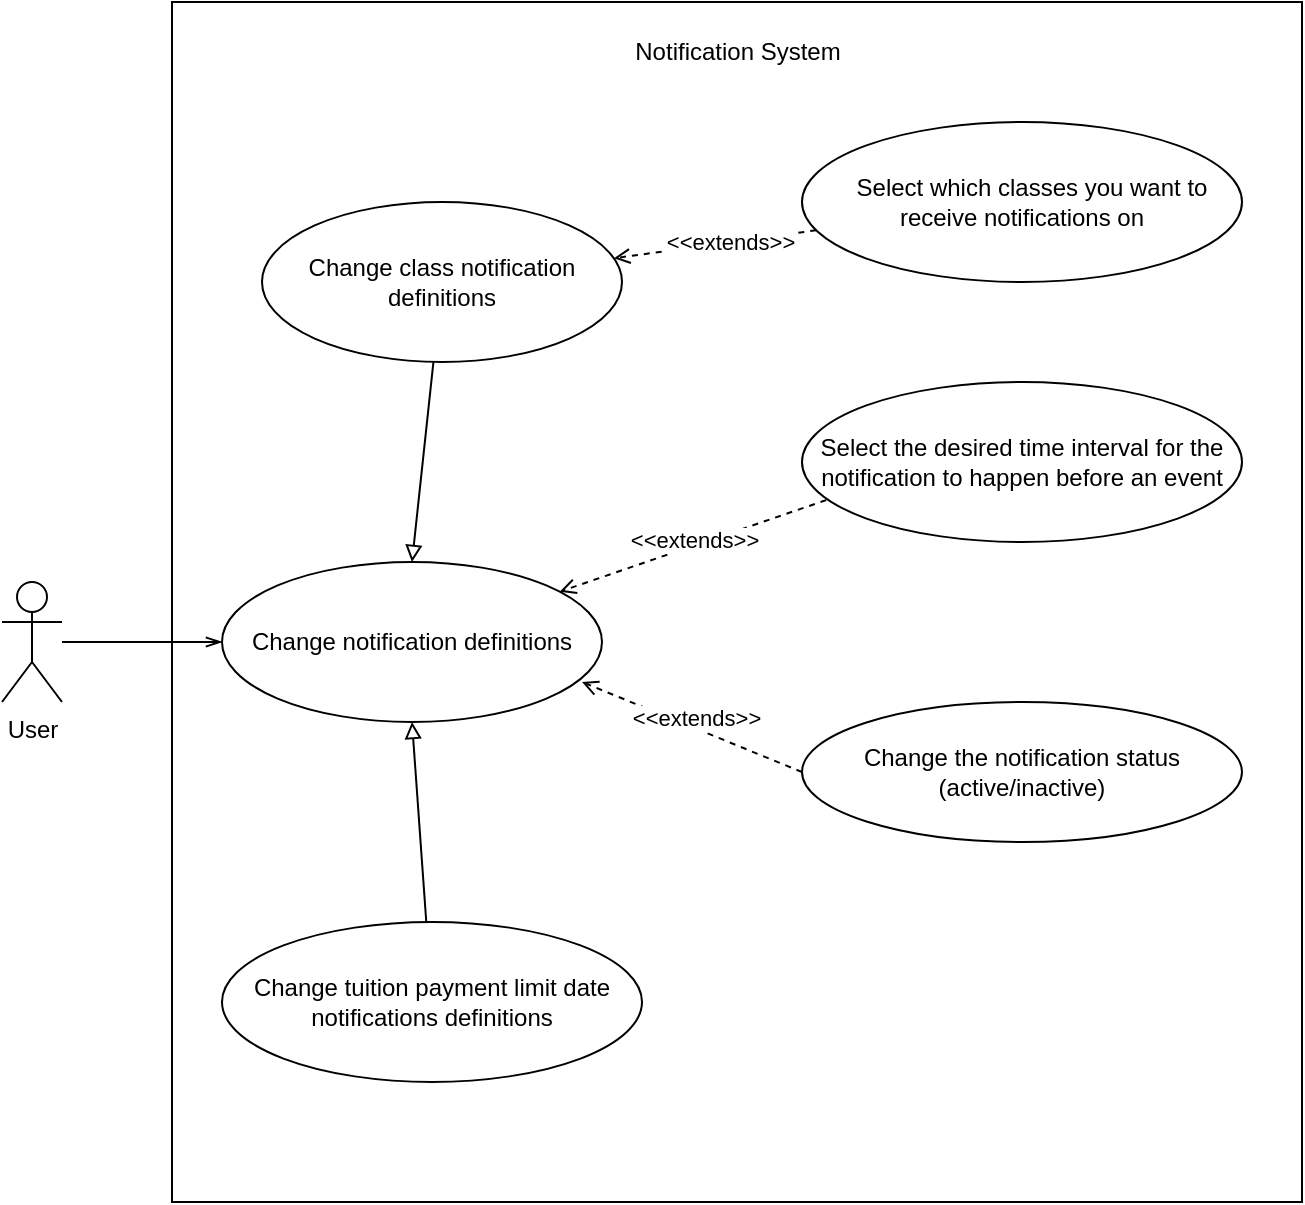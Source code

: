 <mxfile version="17.1.4" type="device"><diagram id="h7xPFNxvBBHS1pApdt1O" name="Page-1"><mxGraphModel dx="1422" dy="707" grid="1" gridSize="10" guides="1" tooltips="1" connect="1" arrows="1" fold="1" page="1" pageScale="1" pageWidth="827" pageHeight="1169" math="0" shadow="0"><root><mxCell id="0"/><mxCell id="1" parent="0"/><mxCell id="l4F91cTI3TLjd-4RukmO-14" value="" style="rounded=0;whiteSpace=wrap;html=1;" parent="1" vertex="1"><mxGeometry x="205" y="10" width="565" height="600" as="geometry"/></mxCell><mxCell id="l4F91cTI3TLjd-4RukmO-29" style="edgeStyle=none;rounded=0;orthogonalLoop=1;jettySize=auto;html=1;entryX=0;entryY=0.5;entryDx=0;entryDy=0;endArrow=openThin;endFill=0;" parent="1" source="l4F91cTI3TLjd-4RukmO-1" target="l4F91cTI3TLjd-4RukmO-25" edge="1"><mxGeometry relative="1" as="geometry"/></mxCell><mxCell id="l4F91cTI3TLjd-4RukmO-1" value="User" style="shape=umlActor;verticalLabelPosition=bottom;verticalAlign=top;html=1;outlineConnect=0;" parent="1" vertex="1"><mxGeometry x="120" y="300" width="30" height="60" as="geometry"/></mxCell><mxCell id="l4F91cTI3TLjd-4RukmO-30" style="edgeStyle=none;rounded=0;orthogonalLoop=1;jettySize=auto;html=1;entryX=0.5;entryY=0;entryDx=0;entryDy=0;endArrow=block;endFill=0;" parent="1" source="l4F91cTI3TLjd-4RukmO-8" target="l4F91cTI3TLjd-4RukmO-25" edge="1"><mxGeometry relative="1" as="geometry"/></mxCell><mxCell id="l4F91cTI3TLjd-4RukmO-8" value="Change class notification definitions" style="ellipse;whiteSpace=wrap;html=1;" parent="1" vertex="1"><mxGeometry x="250" y="110" width="180" height="80" as="geometry"/></mxCell><mxCell id="l4F91cTI3TLjd-4RukmO-31" style="edgeStyle=none;rounded=0;orthogonalLoop=1;jettySize=auto;html=1;entryX=0.5;entryY=1;entryDx=0;entryDy=0;endArrow=block;endFill=0;" parent="1" source="l4F91cTI3TLjd-4RukmO-9" target="l4F91cTI3TLjd-4RukmO-25" edge="1"><mxGeometry relative="1" as="geometry"/></mxCell><mxCell id="l4F91cTI3TLjd-4RukmO-9" value="Change tuition payment limit date notifications definitions" style="ellipse;whiteSpace=wrap;html=1;" parent="1" vertex="1"><mxGeometry x="230" y="470" width="210" height="80" as="geometry"/></mxCell><mxCell id="l4F91cTI3TLjd-4RukmO-15" value="Notification System" style="text;html=1;strokeColor=none;fillColor=none;align=center;verticalAlign=middle;whiteSpace=wrap;rounded=0;" parent="1" vertex="1"><mxGeometry x="417.5" y="20" width="140" height="30" as="geometry"/></mxCell><mxCell id="l4F91cTI3TLjd-4RukmO-25" value="Change notification definitions" style="ellipse;whiteSpace=wrap;html=1;" parent="1" vertex="1"><mxGeometry x="230" y="290" width="190" height="80" as="geometry"/></mxCell><mxCell id="S4eEDyFFYhKB8XTFyTWF-8" style="edgeStyle=none;rounded=0;orthogonalLoop=1;jettySize=auto;html=1;dashed=1;endArrow=open;endFill=0;exitX=0;exitY=0.5;exitDx=0;exitDy=0;" parent="1" source="S4eEDyFFYhKB8XTFyTWF-2" edge="1"><mxGeometry relative="1" as="geometry"><mxPoint x="410" y="350" as="targetPoint"/></mxGeometry></mxCell><mxCell id="S4eEDyFFYhKB8XTFyTWF-11" value="&amp;lt;&amp;lt;extends&amp;gt;&amp;gt;" style="edgeLabel;html=1;align=center;verticalAlign=middle;resizable=0;points=[];" parent="S4eEDyFFYhKB8XTFyTWF-8" vertex="1" connectable="0"><mxGeometry x="0.271" y="2" relative="1" as="geometry"><mxPoint x="17" y="-1" as="offset"/></mxGeometry></mxCell><mxCell id="S4eEDyFFYhKB8XTFyTWF-2" value="Change the notification status&lt;br&gt;(active/inactive)" style="ellipse;whiteSpace=wrap;html=1;" parent="1" vertex="1"><mxGeometry x="520" y="360" width="220" height="70" as="geometry"/></mxCell><mxCell id="S4eEDyFFYhKB8XTFyTWF-7" style="edgeStyle=none;rounded=0;orthogonalLoop=1;jettySize=auto;html=1;dashed=1;endArrow=open;endFill=0;exitX=0.055;exitY=0.738;exitDx=0;exitDy=0;exitPerimeter=0;" parent="1" source="S4eEDyFFYhKB8XTFyTWF-3" target="l4F91cTI3TLjd-4RukmO-25" edge="1"><mxGeometry relative="1" as="geometry"/></mxCell><mxCell id="S4eEDyFFYhKB8XTFyTWF-3" value="Select the desired time interval for the notification to happen before an event" style="ellipse;whiteSpace=wrap;html=1;" parent="1" vertex="1"><mxGeometry x="520" y="200" width="220" height="80" as="geometry"/></mxCell><mxCell id="S4eEDyFFYhKB8XTFyTWF-13" value="&amp;lt;&amp;lt;extends&amp;gt;&amp;gt;" style="edgeLabel;html=1;align=center;verticalAlign=middle;resizable=0;points=[];" parent="1" vertex="1" connectable="0"><mxGeometry x="469.999" y="339.998" as="geometry"><mxPoint x="-4" y="-61" as="offset"/></mxGeometry></mxCell><mxCell id="f_uZmg3zEbSrhyBscP0y-1" style="edgeStyle=none;rounded=0;orthogonalLoop=1;jettySize=auto;html=1;dashed=1;endArrow=open;endFill=0;" edge="1" parent="1" source="f_uZmg3zEbSrhyBscP0y-2" target="l4F91cTI3TLjd-4RukmO-8"><mxGeometry relative="1" as="geometry"><mxPoint x="497.11" y="236.09" as="sourcePoint"/><mxPoint x="359.998" y="290.002" as="targetPoint"/></mxGeometry></mxCell><mxCell id="f_uZmg3zEbSrhyBscP0y-3" value="&amp;lt;&amp;lt;extends&amp;gt;&amp;gt;" style="edgeLabel;html=1;align=center;verticalAlign=middle;resizable=0;points=[];" vertex="1" connectable="0" parent="f_uZmg3zEbSrhyBscP0y-1"><mxGeometry x="-0.136" relative="1" as="geometry"><mxPoint as="offset"/></mxGeometry></mxCell><mxCell id="f_uZmg3zEbSrhyBscP0y-2" value="&amp;nbsp; &amp;nbsp;Select which classes you want to receive notifications on" style="ellipse;whiteSpace=wrap;html=1;" vertex="1" parent="1"><mxGeometry x="520" y="70" width="220" height="80" as="geometry"/></mxCell></root></mxGraphModel></diagram></mxfile>